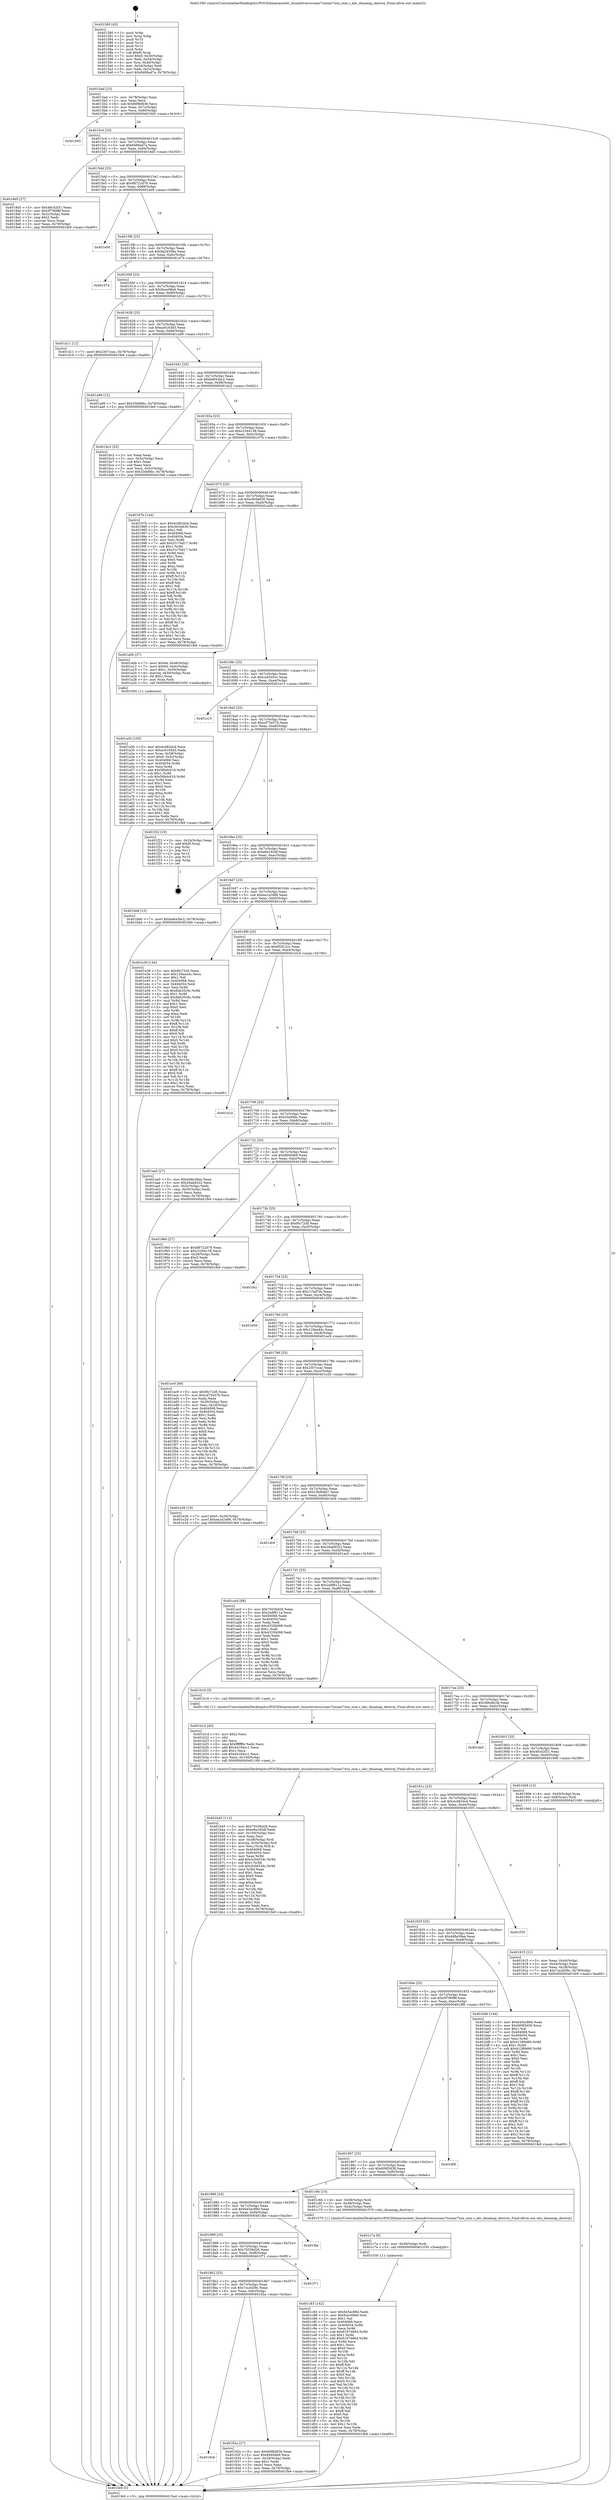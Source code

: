 digraph "0x401580" {
  label = "0x401580 (/mnt/c/Users/mathe/Desktop/tcc/POCII/binaries/extr_linuxdriversscsiaic7xxxaic7xxx_osm.c_ahc_dmamap_destroy_Final-ollvm.out::main(0))"
  labelloc = "t"
  node[shape=record]

  Entry [label="",width=0.3,height=0.3,shape=circle,fillcolor=black,style=filled]
  "0x4015ad" [label="{
     0x4015ad [23]\l
     | [instrs]\l
     &nbsp;&nbsp;0x4015ad \<+3\>: mov -0x78(%rbp),%eax\l
     &nbsp;&nbsp;0x4015b0 \<+2\>: mov %eax,%ecx\l
     &nbsp;&nbsp;0x4015b2 \<+6\>: sub $0x80f8d836,%ecx\l
     &nbsp;&nbsp;0x4015b8 \<+3\>: mov %eax,-0x7c(%rbp)\l
     &nbsp;&nbsp;0x4015bb \<+3\>: mov %ecx,-0x80(%rbp)\l
     &nbsp;&nbsp;0x4015be \<+6\>: je 0000000000401945 \<main+0x3c5\>\l
  }"]
  "0x401945" [label="{
     0x401945\l
  }", style=dashed]
  "0x4015c4" [label="{
     0x4015c4 [25]\l
     | [instrs]\l
     &nbsp;&nbsp;0x4015c4 \<+5\>: jmp 00000000004015c9 \<main+0x49\>\l
     &nbsp;&nbsp;0x4015c9 \<+3\>: mov -0x7c(%rbp),%eax\l
     &nbsp;&nbsp;0x4015cc \<+5\>: sub $0x8489ad7a,%eax\l
     &nbsp;&nbsp;0x4015d1 \<+6\>: mov %eax,-0x84(%rbp)\l
     &nbsp;&nbsp;0x4015d7 \<+6\>: je 00000000004018d5 \<main+0x355\>\l
  }"]
  Exit [label="",width=0.3,height=0.3,shape=circle,fillcolor=black,style=filled,peripheries=2]
  "0x4018d5" [label="{
     0x4018d5 [27]\l
     | [instrs]\l
     &nbsp;&nbsp;0x4018d5 \<+5\>: mov $0x48cd2f31,%eax\l
     &nbsp;&nbsp;0x4018da \<+5\>: mov $0x5f790f8f,%ecx\l
     &nbsp;&nbsp;0x4018df \<+3\>: mov -0x2c(%rbp),%edx\l
     &nbsp;&nbsp;0x4018e2 \<+3\>: cmp $0x2,%edx\l
     &nbsp;&nbsp;0x4018e5 \<+3\>: cmovne %ecx,%eax\l
     &nbsp;&nbsp;0x4018e8 \<+3\>: mov %eax,-0x78(%rbp)\l
     &nbsp;&nbsp;0x4018eb \<+5\>: jmp 0000000000401fe9 \<main+0xa69\>\l
  }"]
  "0x4015dd" [label="{
     0x4015dd [25]\l
     | [instrs]\l
     &nbsp;&nbsp;0x4015dd \<+5\>: jmp 00000000004015e2 \<main+0x62\>\l
     &nbsp;&nbsp;0x4015e2 \<+3\>: mov -0x7c(%rbp),%eax\l
     &nbsp;&nbsp;0x4015e5 \<+5\>: sub $0x88722d78,%eax\l
     &nbsp;&nbsp;0x4015ea \<+6\>: mov %eax,-0x88(%rbp)\l
     &nbsp;&nbsp;0x4015f0 \<+6\>: je 0000000000401e09 \<main+0x889\>\l
  }"]
  "0x401fe9" [label="{
     0x401fe9 [5]\l
     | [instrs]\l
     &nbsp;&nbsp;0x401fe9 \<+5\>: jmp 00000000004015ad \<main+0x2d\>\l
  }"]
  "0x401580" [label="{
     0x401580 [45]\l
     | [instrs]\l
     &nbsp;&nbsp;0x401580 \<+1\>: push %rbp\l
     &nbsp;&nbsp;0x401581 \<+3\>: mov %rsp,%rbp\l
     &nbsp;&nbsp;0x401584 \<+2\>: push %r15\l
     &nbsp;&nbsp;0x401586 \<+2\>: push %r14\l
     &nbsp;&nbsp;0x401588 \<+2\>: push %r12\l
     &nbsp;&nbsp;0x40158a \<+1\>: push %rbx\l
     &nbsp;&nbsp;0x40158b \<+7\>: sub $0xf0,%rsp\l
     &nbsp;&nbsp;0x401592 \<+7\>: movl $0x0,-0x30(%rbp)\l
     &nbsp;&nbsp;0x401599 \<+3\>: mov %edi,-0x34(%rbp)\l
     &nbsp;&nbsp;0x40159c \<+4\>: mov %rsi,-0x40(%rbp)\l
     &nbsp;&nbsp;0x4015a0 \<+3\>: mov -0x34(%rbp),%edi\l
     &nbsp;&nbsp;0x4015a3 \<+3\>: mov %edi,-0x2c(%rbp)\l
     &nbsp;&nbsp;0x4015a6 \<+7\>: movl $0x8489ad7a,-0x78(%rbp)\l
  }"]
  "0x401c83" [label="{
     0x401c83 [142]\l
     | [instrs]\l
     &nbsp;&nbsp;0x401c83 \<+5\>: mov $0x645ec88d,%edx\l
     &nbsp;&nbsp;0x401c88 \<+5\>: mov $0x9cec08a6,%esi\l
     &nbsp;&nbsp;0x401c8d \<+2\>: mov $0x1,%al\l
     &nbsp;&nbsp;0x401c8f \<+7\>: mov 0x404068,%ecx\l
     &nbsp;&nbsp;0x401c96 \<+8\>: mov 0x404054,%r8d\l
     &nbsp;&nbsp;0x401c9e \<+3\>: mov %ecx,%r9d\l
     &nbsp;&nbsp;0x401ca1 \<+7\>: sub $0x61974664,%r9d\l
     &nbsp;&nbsp;0x401ca8 \<+4\>: sub $0x1,%r9d\l
     &nbsp;&nbsp;0x401cac \<+7\>: add $0x61974664,%r9d\l
     &nbsp;&nbsp;0x401cb3 \<+4\>: imul %r9d,%ecx\l
     &nbsp;&nbsp;0x401cb7 \<+3\>: and $0x1,%ecx\l
     &nbsp;&nbsp;0x401cba \<+3\>: cmp $0x0,%ecx\l
     &nbsp;&nbsp;0x401cbd \<+4\>: sete %r10b\l
     &nbsp;&nbsp;0x401cc1 \<+4\>: cmp $0xa,%r8d\l
     &nbsp;&nbsp;0x401cc5 \<+4\>: setl %r11b\l
     &nbsp;&nbsp;0x401cc9 \<+3\>: mov %r10b,%bl\l
     &nbsp;&nbsp;0x401ccc \<+3\>: xor $0xff,%bl\l
     &nbsp;&nbsp;0x401ccf \<+3\>: mov %r11b,%r14b\l
     &nbsp;&nbsp;0x401cd2 \<+4\>: xor $0xff,%r14b\l
     &nbsp;&nbsp;0x401cd6 \<+2\>: xor $0x0,%al\l
     &nbsp;&nbsp;0x401cd8 \<+3\>: mov %bl,%r15b\l
     &nbsp;&nbsp;0x401cdb \<+4\>: and $0x0,%r15b\l
     &nbsp;&nbsp;0x401cdf \<+3\>: and %al,%r10b\l
     &nbsp;&nbsp;0x401ce2 \<+3\>: mov %r14b,%r12b\l
     &nbsp;&nbsp;0x401ce5 \<+4\>: and $0x0,%r12b\l
     &nbsp;&nbsp;0x401ce9 \<+3\>: and %al,%r11b\l
     &nbsp;&nbsp;0x401cec \<+3\>: or %r10b,%r15b\l
     &nbsp;&nbsp;0x401cef \<+3\>: or %r11b,%r12b\l
     &nbsp;&nbsp;0x401cf2 \<+3\>: xor %r12b,%r15b\l
     &nbsp;&nbsp;0x401cf5 \<+3\>: or %r14b,%bl\l
     &nbsp;&nbsp;0x401cf8 \<+3\>: xor $0xff,%bl\l
     &nbsp;&nbsp;0x401cfb \<+2\>: or $0x0,%al\l
     &nbsp;&nbsp;0x401cfd \<+2\>: and %al,%bl\l
     &nbsp;&nbsp;0x401cff \<+3\>: or %bl,%r15b\l
     &nbsp;&nbsp;0x401d02 \<+4\>: test $0x1,%r15b\l
     &nbsp;&nbsp;0x401d06 \<+3\>: cmovne %esi,%edx\l
     &nbsp;&nbsp;0x401d09 \<+3\>: mov %edx,-0x78(%rbp)\l
     &nbsp;&nbsp;0x401d0c \<+5\>: jmp 0000000000401fe9 \<main+0xa69\>\l
  }"]
  "0x401e09" [label="{
     0x401e09\l
  }", style=dashed]
  "0x4015f6" [label="{
     0x4015f6 [25]\l
     | [instrs]\l
     &nbsp;&nbsp;0x4015f6 \<+5\>: jmp 00000000004015fb \<main+0x7b\>\l
     &nbsp;&nbsp;0x4015fb \<+3\>: mov -0x7c(%rbp),%eax\l
     &nbsp;&nbsp;0x4015fe \<+5\>: sub $0x9a24308a,%eax\l
     &nbsp;&nbsp;0x401603 \<+6\>: mov %eax,-0x8c(%rbp)\l
     &nbsp;&nbsp;0x401609 \<+6\>: je 0000000000401d74 \<main+0x7f4\>\l
  }"]
  "0x401c7a" [label="{
     0x401c7a [9]\l
     | [instrs]\l
     &nbsp;&nbsp;0x401c7a \<+4\>: mov -0x58(%rbp),%rdi\l
     &nbsp;&nbsp;0x401c7e \<+5\>: call 0000000000401030 \<free@plt\>\l
     | [calls]\l
     &nbsp;&nbsp;0x401030 \{1\} (unknown)\l
  }"]
  "0x401d74" [label="{
     0x401d74\l
  }", style=dashed]
  "0x40160f" [label="{
     0x40160f [25]\l
     | [instrs]\l
     &nbsp;&nbsp;0x40160f \<+5\>: jmp 0000000000401614 \<main+0x94\>\l
     &nbsp;&nbsp;0x401614 \<+3\>: mov -0x7c(%rbp),%eax\l
     &nbsp;&nbsp;0x401617 \<+5\>: sub $0x9cec08a6,%eax\l
     &nbsp;&nbsp;0x40161c \<+6\>: mov %eax,-0x90(%rbp)\l
     &nbsp;&nbsp;0x401622 \<+6\>: je 0000000000401d11 \<main+0x791\>\l
  }"]
  "0x401b45" [label="{
     0x401b45 [113]\l
     | [instrs]\l
     &nbsp;&nbsp;0x401b45 \<+5\>: mov $0x79336d26,%ecx\l
     &nbsp;&nbsp;0x401b4a \<+5\>: mov $0xe9a193df,%edx\l
     &nbsp;&nbsp;0x401b4f \<+6\>: mov -0x100(%rbp),%esi\l
     &nbsp;&nbsp;0x401b55 \<+3\>: imul %eax,%esi\l
     &nbsp;&nbsp;0x401b58 \<+4\>: mov -0x58(%rbp),%rdi\l
     &nbsp;&nbsp;0x401b5c \<+4\>: movslq -0x5c(%rbp),%r8\l
     &nbsp;&nbsp;0x401b60 \<+4\>: mov %esi,(%rdi,%r8,4)\l
     &nbsp;&nbsp;0x401b64 \<+7\>: mov 0x404068,%eax\l
     &nbsp;&nbsp;0x401b6b \<+7\>: mov 0x404054,%esi\l
     &nbsp;&nbsp;0x401b72 \<+3\>: mov %eax,%r9d\l
     &nbsp;&nbsp;0x401b75 \<+7\>: add $0x3c0d334c,%r9d\l
     &nbsp;&nbsp;0x401b7c \<+4\>: sub $0x1,%r9d\l
     &nbsp;&nbsp;0x401b80 \<+7\>: sub $0x3c0d334c,%r9d\l
     &nbsp;&nbsp;0x401b87 \<+4\>: imul %r9d,%eax\l
     &nbsp;&nbsp;0x401b8b \<+3\>: and $0x1,%eax\l
     &nbsp;&nbsp;0x401b8e \<+3\>: cmp $0x0,%eax\l
     &nbsp;&nbsp;0x401b91 \<+4\>: sete %r10b\l
     &nbsp;&nbsp;0x401b95 \<+3\>: cmp $0xa,%esi\l
     &nbsp;&nbsp;0x401b98 \<+4\>: setl %r11b\l
     &nbsp;&nbsp;0x401b9c \<+3\>: mov %r10b,%bl\l
     &nbsp;&nbsp;0x401b9f \<+3\>: and %r11b,%bl\l
     &nbsp;&nbsp;0x401ba2 \<+3\>: xor %r11b,%r10b\l
     &nbsp;&nbsp;0x401ba5 \<+3\>: or %r10b,%bl\l
     &nbsp;&nbsp;0x401ba8 \<+3\>: test $0x1,%bl\l
     &nbsp;&nbsp;0x401bab \<+3\>: cmovne %edx,%ecx\l
     &nbsp;&nbsp;0x401bae \<+3\>: mov %ecx,-0x78(%rbp)\l
     &nbsp;&nbsp;0x401bb1 \<+5\>: jmp 0000000000401fe9 \<main+0xa69\>\l
  }"]
  "0x401d11" [label="{
     0x401d11 [12]\l
     | [instrs]\l
     &nbsp;&nbsp;0x401d11 \<+7\>: movl $0x2307ccac,-0x78(%rbp)\l
     &nbsp;&nbsp;0x401d18 \<+5\>: jmp 0000000000401fe9 \<main+0xa69\>\l
  }"]
  "0x401628" [label="{
     0x401628 [25]\l
     | [instrs]\l
     &nbsp;&nbsp;0x401628 \<+5\>: jmp 000000000040162d \<main+0xad\>\l
     &nbsp;&nbsp;0x40162d \<+3\>: mov -0x7c(%rbp),%eax\l
     &nbsp;&nbsp;0x401630 \<+5\>: sub $0xac6163d3,%eax\l
     &nbsp;&nbsp;0x401635 \<+6\>: mov %eax,-0x94(%rbp)\l
     &nbsp;&nbsp;0x40163b \<+6\>: je 0000000000401a99 \<main+0x519\>\l
  }"]
  "0x401b1d" [label="{
     0x401b1d [40]\l
     | [instrs]\l
     &nbsp;&nbsp;0x401b1d \<+5\>: mov $0x2,%ecx\l
     &nbsp;&nbsp;0x401b22 \<+1\>: cltd\l
     &nbsp;&nbsp;0x401b23 \<+2\>: idiv %ecx\l
     &nbsp;&nbsp;0x401b25 \<+6\>: imul $0xfffffffe,%edx,%ecx\l
     &nbsp;&nbsp;0x401b2b \<+6\>: add $0x44184cc1,%ecx\l
     &nbsp;&nbsp;0x401b31 \<+3\>: add $0x1,%ecx\l
     &nbsp;&nbsp;0x401b34 \<+6\>: sub $0x44184cc1,%ecx\l
     &nbsp;&nbsp;0x401b3a \<+6\>: mov %ecx,-0x100(%rbp)\l
     &nbsp;&nbsp;0x401b40 \<+5\>: call 0000000000401160 \<next_i\>\l
     | [calls]\l
     &nbsp;&nbsp;0x401160 \{1\} (/mnt/c/Users/mathe/Desktop/tcc/POCII/binaries/extr_linuxdriversscsiaic7xxxaic7xxx_osm.c_ahc_dmamap_destroy_Final-ollvm.out::next_i)\l
  }"]
  "0x401a99" [label="{
     0x401a99 [12]\l
     | [instrs]\l
     &nbsp;&nbsp;0x401a99 \<+7\>: movl $0x33dd9bc,-0x78(%rbp)\l
     &nbsp;&nbsp;0x401aa0 \<+5\>: jmp 0000000000401fe9 \<main+0xa69\>\l
  }"]
  "0x401641" [label="{
     0x401641 [25]\l
     | [instrs]\l
     &nbsp;&nbsp;0x401641 \<+5\>: jmp 0000000000401646 \<main+0xc6\>\l
     &nbsp;&nbsp;0x401646 \<+3\>: mov -0x7c(%rbp),%eax\l
     &nbsp;&nbsp;0x401649 \<+5\>: sub $0xbe843bc2,%eax\l
     &nbsp;&nbsp;0x40164e \<+6\>: mov %eax,-0x98(%rbp)\l
     &nbsp;&nbsp;0x401654 \<+6\>: je 0000000000401bc2 \<main+0x642\>\l
  }"]
  "0x401a30" [label="{
     0x401a30 [105]\l
     | [instrs]\l
     &nbsp;&nbsp;0x401a30 \<+5\>: mov $0x4cd82dcd,%ecx\l
     &nbsp;&nbsp;0x401a35 \<+5\>: mov $0xac6163d3,%edx\l
     &nbsp;&nbsp;0x401a3a \<+4\>: mov %rax,-0x58(%rbp)\l
     &nbsp;&nbsp;0x401a3e \<+7\>: movl $0x0,-0x5c(%rbp)\l
     &nbsp;&nbsp;0x401a45 \<+7\>: mov 0x404068,%esi\l
     &nbsp;&nbsp;0x401a4c \<+8\>: mov 0x404054,%r8d\l
     &nbsp;&nbsp;0x401a54 \<+3\>: mov %esi,%r9d\l
     &nbsp;&nbsp;0x401a57 \<+7\>: add $0x56bdc018,%r9d\l
     &nbsp;&nbsp;0x401a5e \<+4\>: sub $0x1,%r9d\l
     &nbsp;&nbsp;0x401a62 \<+7\>: sub $0x56bdc018,%r9d\l
     &nbsp;&nbsp;0x401a69 \<+4\>: imul %r9d,%esi\l
     &nbsp;&nbsp;0x401a6d \<+3\>: and $0x1,%esi\l
     &nbsp;&nbsp;0x401a70 \<+3\>: cmp $0x0,%esi\l
     &nbsp;&nbsp;0x401a73 \<+4\>: sete %r10b\l
     &nbsp;&nbsp;0x401a77 \<+4\>: cmp $0xa,%r8d\l
     &nbsp;&nbsp;0x401a7b \<+4\>: setl %r11b\l
     &nbsp;&nbsp;0x401a7f \<+3\>: mov %r10b,%bl\l
     &nbsp;&nbsp;0x401a82 \<+3\>: and %r11b,%bl\l
     &nbsp;&nbsp;0x401a85 \<+3\>: xor %r11b,%r10b\l
     &nbsp;&nbsp;0x401a88 \<+3\>: or %r10b,%bl\l
     &nbsp;&nbsp;0x401a8b \<+3\>: test $0x1,%bl\l
     &nbsp;&nbsp;0x401a8e \<+3\>: cmovne %edx,%ecx\l
     &nbsp;&nbsp;0x401a91 \<+3\>: mov %ecx,-0x78(%rbp)\l
     &nbsp;&nbsp;0x401a94 \<+5\>: jmp 0000000000401fe9 \<main+0xa69\>\l
  }"]
  "0x401bc2" [label="{
     0x401bc2 [25]\l
     | [instrs]\l
     &nbsp;&nbsp;0x401bc2 \<+2\>: xor %eax,%eax\l
     &nbsp;&nbsp;0x401bc4 \<+3\>: mov -0x5c(%rbp),%ecx\l
     &nbsp;&nbsp;0x401bc7 \<+3\>: sub $0x1,%eax\l
     &nbsp;&nbsp;0x401bca \<+2\>: sub %eax,%ecx\l
     &nbsp;&nbsp;0x401bcc \<+3\>: mov %ecx,-0x5c(%rbp)\l
     &nbsp;&nbsp;0x401bcf \<+7\>: movl $0x33dd9bc,-0x78(%rbp)\l
     &nbsp;&nbsp;0x401bd6 \<+5\>: jmp 0000000000401fe9 \<main+0xa69\>\l
  }"]
  "0x40165a" [label="{
     0x40165a [25]\l
     | [instrs]\l
     &nbsp;&nbsp;0x40165a \<+5\>: jmp 000000000040165f \<main+0xdf\>\l
     &nbsp;&nbsp;0x40165f \<+3\>: mov -0x7c(%rbp),%eax\l
     &nbsp;&nbsp;0x401662 \<+5\>: sub $0xc2264138,%eax\l
     &nbsp;&nbsp;0x401667 \<+6\>: mov %eax,-0x9c(%rbp)\l
     &nbsp;&nbsp;0x40166d \<+6\>: je 000000000040197b \<main+0x3fb\>\l
  }"]
  "0x4018cb" [label="{
     0x4018cb\l
  }", style=dashed]
  "0x40197b" [label="{
     0x40197b [144]\l
     | [instrs]\l
     &nbsp;&nbsp;0x40197b \<+5\>: mov $0x4cd82dcd,%eax\l
     &nbsp;&nbsp;0x401980 \<+5\>: mov $0xc9c0a630,%ecx\l
     &nbsp;&nbsp;0x401985 \<+2\>: mov $0x1,%dl\l
     &nbsp;&nbsp;0x401987 \<+7\>: mov 0x404068,%esi\l
     &nbsp;&nbsp;0x40198e \<+7\>: mov 0x404054,%edi\l
     &nbsp;&nbsp;0x401995 \<+3\>: mov %esi,%r8d\l
     &nbsp;&nbsp;0x401998 \<+7\>: add $0x31c76d17,%r8d\l
     &nbsp;&nbsp;0x40199f \<+4\>: sub $0x1,%r8d\l
     &nbsp;&nbsp;0x4019a3 \<+7\>: sub $0x31c76d17,%r8d\l
     &nbsp;&nbsp;0x4019aa \<+4\>: imul %r8d,%esi\l
     &nbsp;&nbsp;0x4019ae \<+3\>: and $0x1,%esi\l
     &nbsp;&nbsp;0x4019b1 \<+3\>: cmp $0x0,%esi\l
     &nbsp;&nbsp;0x4019b4 \<+4\>: sete %r9b\l
     &nbsp;&nbsp;0x4019b8 \<+3\>: cmp $0xa,%edi\l
     &nbsp;&nbsp;0x4019bb \<+4\>: setl %r10b\l
     &nbsp;&nbsp;0x4019bf \<+3\>: mov %r9b,%r11b\l
     &nbsp;&nbsp;0x4019c2 \<+4\>: xor $0xff,%r11b\l
     &nbsp;&nbsp;0x4019c6 \<+3\>: mov %r10b,%bl\l
     &nbsp;&nbsp;0x4019c9 \<+3\>: xor $0xff,%bl\l
     &nbsp;&nbsp;0x4019cc \<+3\>: xor $0x1,%dl\l
     &nbsp;&nbsp;0x4019cf \<+3\>: mov %r11b,%r14b\l
     &nbsp;&nbsp;0x4019d2 \<+4\>: and $0xff,%r14b\l
     &nbsp;&nbsp;0x4019d6 \<+3\>: and %dl,%r9b\l
     &nbsp;&nbsp;0x4019d9 \<+3\>: mov %bl,%r15b\l
     &nbsp;&nbsp;0x4019dc \<+4\>: and $0xff,%r15b\l
     &nbsp;&nbsp;0x4019e0 \<+3\>: and %dl,%r10b\l
     &nbsp;&nbsp;0x4019e3 \<+3\>: or %r9b,%r14b\l
     &nbsp;&nbsp;0x4019e6 \<+3\>: or %r10b,%r15b\l
     &nbsp;&nbsp;0x4019e9 \<+3\>: xor %r15b,%r14b\l
     &nbsp;&nbsp;0x4019ec \<+3\>: or %bl,%r11b\l
     &nbsp;&nbsp;0x4019ef \<+4\>: xor $0xff,%r11b\l
     &nbsp;&nbsp;0x4019f3 \<+3\>: or $0x1,%dl\l
     &nbsp;&nbsp;0x4019f6 \<+3\>: and %dl,%r11b\l
     &nbsp;&nbsp;0x4019f9 \<+3\>: or %r11b,%r14b\l
     &nbsp;&nbsp;0x4019fc \<+4\>: test $0x1,%r14b\l
     &nbsp;&nbsp;0x401a00 \<+3\>: cmovne %ecx,%eax\l
     &nbsp;&nbsp;0x401a03 \<+3\>: mov %eax,-0x78(%rbp)\l
     &nbsp;&nbsp;0x401a06 \<+5\>: jmp 0000000000401fe9 \<main+0xa69\>\l
  }"]
  "0x401673" [label="{
     0x401673 [25]\l
     | [instrs]\l
     &nbsp;&nbsp;0x401673 \<+5\>: jmp 0000000000401678 \<main+0xf8\>\l
     &nbsp;&nbsp;0x401678 \<+3\>: mov -0x7c(%rbp),%eax\l
     &nbsp;&nbsp;0x40167b \<+5\>: sub $0xc9c0a630,%eax\l
     &nbsp;&nbsp;0x401680 \<+6\>: mov %eax,-0xa0(%rbp)\l
     &nbsp;&nbsp;0x401686 \<+6\>: je 0000000000401a0b \<main+0x48b\>\l
  }"]
  "0x40192a" [label="{
     0x40192a [27]\l
     | [instrs]\l
     &nbsp;&nbsp;0x40192a \<+5\>: mov $0x80f8d836,%eax\l
     &nbsp;&nbsp;0x40192f \<+5\>: mov $0x8940db9,%ecx\l
     &nbsp;&nbsp;0x401934 \<+3\>: mov -0x28(%rbp),%edx\l
     &nbsp;&nbsp;0x401937 \<+3\>: cmp $0x1,%edx\l
     &nbsp;&nbsp;0x40193a \<+3\>: cmovl %ecx,%eax\l
     &nbsp;&nbsp;0x40193d \<+3\>: mov %eax,-0x78(%rbp)\l
     &nbsp;&nbsp;0x401940 \<+5\>: jmp 0000000000401fe9 \<main+0xa69\>\l
  }"]
  "0x401a0b" [label="{
     0x401a0b [37]\l
     | [instrs]\l
     &nbsp;&nbsp;0x401a0b \<+7\>: movl $0x64,-0x48(%rbp)\l
     &nbsp;&nbsp;0x401a12 \<+7\>: movl $0x64,-0x4c(%rbp)\l
     &nbsp;&nbsp;0x401a19 \<+7\>: movl $0x1,-0x50(%rbp)\l
     &nbsp;&nbsp;0x401a20 \<+4\>: movslq -0x50(%rbp),%rax\l
     &nbsp;&nbsp;0x401a24 \<+4\>: shl $0x2,%rax\l
     &nbsp;&nbsp;0x401a28 \<+3\>: mov %rax,%rdi\l
     &nbsp;&nbsp;0x401a2b \<+5\>: call 0000000000401050 \<malloc@plt\>\l
     | [calls]\l
     &nbsp;&nbsp;0x401050 \{1\} (unknown)\l
  }"]
  "0x40168c" [label="{
     0x40168c [25]\l
     | [instrs]\l
     &nbsp;&nbsp;0x40168c \<+5\>: jmp 0000000000401691 \<main+0x111\>\l
     &nbsp;&nbsp;0x401691 \<+3\>: mov -0x7c(%rbp),%eax\l
     &nbsp;&nbsp;0x401694 \<+5\>: sub $0xca4545cc,%eax\l
     &nbsp;&nbsp;0x401699 \<+6\>: mov %eax,-0xa4(%rbp)\l
     &nbsp;&nbsp;0x40169f \<+6\>: je 0000000000401e15 \<main+0x895\>\l
  }"]
  "0x4018b2" [label="{
     0x4018b2 [25]\l
     | [instrs]\l
     &nbsp;&nbsp;0x4018b2 \<+5\>: jmp 00000000004018b7 \<main+0x337\>\l
     &nbsp;&nbsp;0x4018b7 \<+3\>: mov -0x7c(%rbp),%eax\l
     &nbsp;&nbsp;0x4018ba \<+5\>: sub $0x7ca3d39c,%eax\l
     &nbsp;&nbsp;0x4018bf \<+6\>: mov %eax,-0xfc(%rbp)\l
     &nbsp;&nbsp;0x4018c5 \<+6\>: je 000000000040192a \<main+0x3aa\>\l
  }"]
  "0x401e15" [label="{
     0x401e15\l
  }", style=dashed]
  "0x4016a5" [label="{
     0x4016a5 [25]\l
     | [instrs]\l
     &nbsp;&nbsp;0x4016a5 \<+5\>: jmp 00000000004016aa \<main+0x12a\>\l
     &nbsp;&nbsp;0x4016aa \<+3\>: mov -0x7c(%rbp),%eax\l
     &nbsp;&nbsp;0x4016ad \<+5\>: sub $0xcd75e57b,%eax\l
     &nbsp;&nbsp;0x4016b2 \<+6\>: mov %eax,-0xa8(%rbp)\l
     &nbsp;&nbsp;0x4016b8 \<+6\>: je 0000000000401f22 \<main+0x9a2\>\l
  }"]
  "0x401f71" [label="{
     0x401f71\l
  }", style=dashed]
  "0x401f22" [label="{
     0x401f22 [19]\l
     | [instrs]\l
     &nbsp;&nbsp;0x401f22 \<+3\>: mov -0x24(%rbp),%eax\l
     &nbsp;&nbsp;0x401f25 \<+7\>: add $0xf0,%rsp\l
     &nbsp;&nbsp;0x401f2c \<+1\>: pop %rbx\l
     &nbsp;&nbsp;0x401f2d \<+2\>: pop %r12\l
     &nbsp;&nbsp;0x401f2f \<+2\>: pop %r14\l
     &nbsp;&nbsp;0x401f31 \<+2\>: pop %r15\l
     &nbsp;&nbsp;0x401f33 \<+1\>: pop %rbp\l
     &nbsp;&nbsp;0x401f34 \<+1\>: ret\l
  }"]
  "0x4016be" [label="{
     0x4016be [25]\l
     | [instrs]\l
     &nbsp;&nbsp;0x4016be \<+5\>: jmp 00000000004016c3 \<main+0x143\>\l
     &nbsp;&nbsp;0x4016c3 \<+3\>: mov -0x7c(%rbp),%eax\l
     &nbsp;&nbsp;0x4016c6 \<+5\>: sub $0xe9a193df,%eax\l
     &nbsp;&nbsp;0x4016cb \<+6\>: mov %eax,-0xac(%rbp)\l
     &nbsp;&nbsp;0x4016d1 \<+6\>: je 0000000000401bb6 \<main+0x636\>\l
  }"]
  "0x401899" [label="{
     0x401899 [25]\l
     | [instrs]\l
     &nbsp;&nbsp;0x401899 \<+5\>: jmp 000000000040189e \<main+0x31e\>\l
     &nbsp;&nbsp;0x40189e \<+3\>: mov -0x7c(%rbp),%eax\l
     &nbsp;&nbsp;0x4018a1 \<+5\>: sub $0x79336d26,%eax\l
     &nbsp;&nbsp;0x4018a6 \<+6\>: mov %eax,-0xf8(%rbp)\l
     &nbsp;&nbsp;0x4018ac \<+6\>: je 0000000000401f71 \<main+0x9f1\>\l
  }"]
  "0x401bb6" [label="{
     0x401bb6 [12]\l
     | [instrs]\l
     &nbsp;&nbsp;0x401bb6 \<+7\>: movl $0xbe843bc2,-0x78(%rbp)\l
     &nbsp;&nbsp;0x401bbd \<+5\>: jmp 0000000000401fe9 \<main+0xa69\>\l
  }"]
  "0x4016d7" [label="{
     0x4016d7 [25]\l
     | [instrs]\l
     &nbsp;&nbsp;0x4016d7 \<+5\>: jmp 00000000004016dc \<main+0x15c\>\l
     &nbsp;&nbsp;0x4016dc \<+3\>: mov -0x7c(%rbp),%eax\l
     &nbsp;&nbsp;0x4016df \<+5\>: sub $0xea1e2486,%eax\l
     &nbsp;&nbsp;0x4016e4 \<+6\>: mov %eax,-0xb0(%rbp)\l
     &nbsp;&nbsp;0x4016ea \<+6\>: je 0000000000401e39 \<main+0x8b9\>\l
  }"]
  "0x401fbe" [label="{
     0x401fbe\l
  }", style=dashed]
  "0x401e39" [label="{
     0x401e39 [144]\l
     | [instrs]\l
     &nbsp;&nbsp;0x401e39 \<+5\>: mov $0xf0c72d5,%eax\l
     &nbsp;&nbsp;0x401e3e \<+5\>: mov $0x120ea44c,%ecx\l
     &nbsp;&nbsp;0x401e43 \<+2\>: mov $0x1,%dl\l
     &nbsp;&nbsp;0x401e45 \<+7\>: mov 0x404068,%esi\l
     &nbsp;&nbsp;0x401e4c \<+7\>: mov 0x404054,%edi\l
     &nbsp;&nbsp;0x401e53 \<+3\>: mov %esi,%r8d\l
     &nbsp;&nbsp;0x401e56 \<+7\>: sub $0x8ab35c9c,%r8d\l
     &nbsp;&nbsp;0x401e5d \<+4\>: sub $0x1,%r8d\l
     &nbsp;&nbsp;0x401e61 \<+7\>: add $0x8ab35c9c,%r8d\l
     &nbsp;&nbsp;0x401e68 \<+4\>: imul %r8d,%esi\l
     &nbsp;&nbsp;0x401e6c \<+3\>: and $0x1,%esi\l
     &nbsp;&nbsp;0x401e6f \<+3\>: cmp $0x0,%esi\l
     &nbsp;&nbsp;0x401e72 \<+4\>: sete %r9b\l
     &nbsp;&nbsp;0x401e76 \<+3\>: cmp $0xa,%edi\l
     &nbsp;&nbsp;0x401e79 \<+4\>: setl %r10b\l
     &nbsp;&nbsp;0x401e7d \<+3\>: mov %r9b,%r11b\l
     &nbsp;&nbsp;0x401e80 \<+4\>: xor $0xff,%r11b\l
     &nbsp;&nbsp;0x401e84 \<+3\>: mov %r10b,%bl\l
     &nbsp;&nbsp;0x401e87 \<+3\>: xor $0xff,%bl\l
     &nbsp;&nbsp;0x401e8a \<+3\>: xor $0x0,%dl\l
     &nbsp;&nbsp;0x401e8d \<+3\>: mov %r11b,%r14b\l
     &nbsp;&nbsp;0x401e90 \<+4\>: and $0x0,%r14b\l
     &nbsp;&nbsp;0x401e94 \<+3\>: and %dl,%r9b\l
     &nbsp;&nbsp;0x401e97 \<+3\>: mov %bl,%r15b\l
     &nbsp;&nbsp;0x401e9a \<+4\>: and $0x0,%r15b\l
     &nbsp;&nbsp;0x401e9e \<+3\>: and %dl,%r10b\l
     &nbsp;&nbsp;0x401ea1 \<+3\>: or %r9b,%r14b\l
     &nbsp;&nbsp;0x401ea4 \<+3\>: or %r10b,%r15b\l
     &nbsp;&nbsp;0x401ea7 \<+3\>: xor %r15b,%r14b\l
     &nbsp;&nbsp;0x401eaa \<+3\>: or %bl,%r11b\l
     &nbsp;&nbsp;0x401ead \<+4\>: xor $0xff,%r11b\l
     &nbsp;&nbsp;0x401eb1 \<+3\>: or $0x0,%dl\l
     &nbsp;&nbsp;0x401eb4 \<+3\>: and %dl,%r11b\l
     &nbsp;&nbsp;0x401eb7 \<+3\>: or %r11b,%r14b\l
     &nbsp;&nbsp;0x401eba \<+4\>: test $0x1,%r14b\l
     &nbsp;&nbsp;0x401ebe \<+3\>: cmovne %ecx,%eax\l
     &nbsp;&nbsp;0x401ec1 \<+3\>: mov %eax,-0x78(%rbp)\l
     &nbsp;&nbsp;0x401ec4 \<+5\>: jmp 0000000000401fe9 \<main+0xa69\>\l
  }"]
  "0x4016f0" [label="{
     0x4016f0 [25]\l
     | [instrs]\l
     &nbsp;&nbsp;0x4016f0 \<+5\>: jmp 00000000004016f5 \<main+0x175\>\l
     &nbsp;&nbsp;0x4016f5 \<+3\>: mov -0x7c(%rbp),%eax\l
     &nbsp;&nbsp;0x4016f8 \<+5\>: sub $0xf02f12cc,%eax\l
     &nbsp;&nbsp;0x4016fd \<+6\>: mov %eax,-0xb4(%rbp)\l
     &nbsp;&nbsp;0x401703 \<+6\>: je 0000000000401d1d \<main+0x79d\>\l
  }"]
  "0x401880" [label="{
     0x401880 [25]\l
     | [instrs]\l
     &nbsp;&nbsp;0x401880 \<+5\>: jmp 0000000000401885 \<main+0x305\>\l
     &nbsp;&nbsp;0x401885 \<+3\>: mov -0x7c(%rbp),%eax\l
     &nbsp;&nbsp;0x401888 \<+5\>: sub $0x645ec88d,%eax\l
     &nbsp;&nbsp;0x40188d \<+6\>: mov %eax,-0xf4(%rbp)\l
     &nbsp;&nbsp;0x401893 \<+6\>: je 0000000000401fbe \<main+0xa3e\>\l
  }"]
  "0x401d1d" [label="{
     0x401d1d\l
  }", style=dashed]
  "0x401709" [label="{
     0x401709 [25]\l
     | [instrs]\l
     &nbsp;&nbsp;0x401709 \<+5\>: jmp 000000000040170e \<main+0x18e\>\l
     &nbsp;&nbsp;0x40170e \<+3\>: mov -0x7c(%rbp),%eax\l
     &nbsp;&nbsp;0x401711 \<+5\>: sub $0x33dd9bc,%eax\l
     &nbsp;&nbsp;0x401716 \<+6\>: mov %eax,-0xb8(%rbp)\l
     &nbsp;&nbsp;0x40171c \<+6\>: je 0000000000401aa5 \<main+0x525\>\l
  }"]
  "0x401c6b" [label="{
     0x401c6b [15]\l
     | [instrs]\l
     &nbsp;&nbsp;0x401c6b \<+4\>: mov -0x58(%rbp),%rdi\l
     &nbsp;&nbsp;0x401c6f \<+3\>: mov -0x48(%rbp),%esi\l
     &nbsp;&nbsp;0x401c72 \<+3\>: mov -0x4c(%rbp),%edx\l
     &nbsp;&nbsp;0x401c75 \<+5\>: call 0000000000401570 \<ahc_dmamap_destroy\>\l
     | [calls]\l
     &nbsp;&nbsp;0x401570 \{1\} (/mnt/c/Users/mathe/Desktop/tcc/POCII/binaries/extr_linuxdriversscsiaic7xxxaic7xxx_osm.c_ahc_dmamap_destroy_Final-ollvm.out::ahc_dmamap_destroy)\l
  }"]
  "0x401aa5" [label="{
     0x401aa5 [27]\l
     | [instrs]\l
     &nbsp;&nbsp;0x401aa5 \<+5\>: mov $0x4d8e38ae,%eax\l
     &nbsp;&nbsp;0x401aaa \<+5\>: mov $0x26ab8322,%ecx\l
     &nbsp;&nbsp;0x401aaf \<+3\>: mov -0x5c(%rbp),%edx\l
     &nbsp;&nbsp;0x401ab2 \<+3\>: cmp -0x50(%rbp),%edx\l
     &nbsp;&nbsp;0x401ab5 \<+3\>: cmovl %ecx,%eax\l
     &nbsp;&nbsp;0x401ab8 \<+3\>: mov %eax,-0x78(%rbp)\l
     &nbsp;&nbsp;0x401abb \<+5\>: jmp 0000000000401fe9 \<main+0xa69\>\l
  }"]
  "0x401722" [label="{
     0x401722 [25]\l
     | [instrs]\l
     &nbsp;&nbsp;0x401722 \<+5\>: jmp 0000000000401727 \<main+0x1a7\>\l
     &nbsp;&nbsp;0x401727 \<+3\>: mov -0x7c(%rbp),%eax\l
     &nbsp;&nbsp;0x40172a \<+5\>: sub $0x8940db9,%eax\l
     &nbsp;&nbsp;0x40172f \<+6\>: mov %eax,-0xbc(%rbp)\l
     &nbsp;&nbsp;0x401735 \<+6\>: je 0000000000401960 \<main+0x3e0\>\l
  }"]
  "0x401867" [label="{
     0x401867 [25]\l
     | [instrs]\l
     &nbsp;&nbsp;0x401867 \<+5\>: jmp 000000000040186c \<main+0x2ec\>\l
     &nbsp;&nbsp;0x40186c \<+3\>: mov -0x7c(%rbp),%eax\l
     &nbsp;&nbsp;0x40186f \<+5\>: sub $0x609f3d39,%eax\l
     &nbsp;&nbsp;0x401874 \<+6\>: mov %eax,-0xf0(%rbp)\l
     &nbsp;&nbsp;0x40187a \<+6\>: je 0000000000401c6b \<main+0x6eb\>\l
  }"]
  "0x401960" [label="{
     0x401960 [27]\l
     | [instrs]\l
     &nbsp;&nbsp;0x401960 \<+5\>: mov $0x88722d78,%eax\l
     &nbsp;&nbsp;0x401965 \<+5\>: mov $0xc2264138,%ecx\l
     &nbsp;&nbsp;0x40196a \<+3\>: mov -0x28(%rbp),%edx\l
     &nbsp;&nbsp;0x40196d \<+3\>: cmp $0x0,%edx\l
     &nbsp;&nbsp;0x401970 \<+3\>: cmove %ecx,%eax\l
     &nbsp;&nbsp;0x401973 \<+3\>: mov %eax,-0x78(%rbp)\l
     &nbsp;&nbsp;0x401976 \<+5\>: jmp 0000000000401fe9 \<main+0xa69\>\l
  }"]
  "0x40173b" [label="{
     0x40173b [25]\l
     | [instrs]\l
     &nbsp;&nbsp;0x40173b \<+5\>: jmp 0000000000401740 \<main+0x1c0\>\l
     &nbsp;&nbsp;0x401740 \<+3\>: mov -0x7c(%rbp),%eax\l
     &nbsp;&nbsp;0x401743 \<+5\>: sub $0xf0c72d5,%eax\l
     &nbsp;&nbsp;0x401748 \<+6\>: mov %eax,-0xc0(%rbp)\l
     &nbsp;&nbsp;0x40174e \<+6\>: je 0000000000401fe2 \<main+0xa62\>\l
  }"]
  "0x4018f0" [label="{
     0x4018f0\l
  }", style=dashed]
  "0x401fe2" [label="{
     0x401fe2\l
  }", style=dashed]
  "0x401754" [label="{
     0x401754 [25]\l
     | [instrs]\l
     &nbsp;&nbsp;0x401754 \<+5\>: jmp 0000000000401759 \<main+0x1d9\>\l
     &nbsp;&nbsp;0x401759 \<+3\>: mov -0x7c(%rbp),%eax\l
     &nbsp;&nbsp;0x40175c \<+5\>: sub $0x115af7ec,%eax\l
     &nbsp;&nbsp;0x401761 \<+6\>: mov %eax,-0xc4(%rbp)\l
     &nbsp;&nbsp;0x401767 \<+6\>: je 0000000000401d59 \<main+0x7d9\>\l
  }"]
  "0x40184e" [label="{
     0x40184e [25]\l
     | [instrs]\l
     &nbsp;&nbsp;0x40184e \<+5\>: jmp 0000000000401853 \<main+0x2d3\>\l
     &nbsp;&nbsp;0x401853 \<+3\>: mov -0x7c(%rbp),%eax\l
     &nbsp;&nbsp;0x401856 \<+5\>: sub $0x5f790f8f,%eax\l
     &nbsp;&nbsp;0x40185b \<+6\>: mov %eax,-0xec(%rbp)\l
     &nbsp;&nbsp;0x401861 \<+6\>: je 00000000004018f0 \<main+0x370\>\l
  }"]
  "0x401d59" [label="{
     0x401d59\l
  }", style=dashed]
  "0x40176d" [label="{
     0x40176d [25]\l
     | [instrs]\l
     &nbsp;&nbsp;0x40176d \<+5\>: jmp 0000000000401772 \<main+0x1f2\>\l
     &nbsp;&nbsp;0x401772 \<+3\>: mov -0x7c(%rbp),%eax\l
     &nbsp;&nbsp;0x401775 \<+5\>: sub $0x120ea44c,%eax\l
     &nbsp;&nbsp;0x40177a \<+6\>: mov %eax,-0xc8(%rbp)\l
     &nbsp;&nbsp;0x401780 \<+6\>: je 0000000000401ec9 \<main+0x949\>\l
  }"]
  "0x401bdb" [label="{
     0x401bdb [144]\l
     | [instrs]\l
     &nbsp;&nbsp;0x401bdb \<+5\>: mov $0x645ec88d,%eax\l
     &nbsp;&nbsp;0x401be0 \<+5\>: mov $0x609f3d39,%ecx\l
     &nbsp;&nbsp;0x401be5 \<+2\>: mov $0x1,%dl\l
     &nbsp;&nbsp;0x401be7 \<+7\>: mov 0x404068,%esi\l
     &nbsp;&nbsp;0x401bee \<+7\>: mov 0x404054,%edi\l
     &nbsp;&nbsp;0x401bf5 \<+3\>: mov %esi,%r8d\l
     &nbsp;&nbsp;0x401bf8 \<+7\>: add $0x41289d60,%r8d\l
     &nbsp;&nbsp;0x401bff \<+4\>: sub $0x1,%r8d\l
     &nbsp;&nbsp;0x401c03 \<+7\>: sub $0x41289d60,%r8d\l
     &nbsp;&nbsp;0x401c0a \<+4\>: imul %r8d,%esi\l
     &nbsp;&nbsp;0x401c0e \<+3\>: and $0x1,%esi\l
     &nbsp;&nbsp;0x401c11 \<+3\>: cmp $0x0,%esi\l
     &nbsp;&nbsp;0x401c14 \<+4\>: sete %r9b\l
     &nbsp;&nbsp;0x401c18 \<+3\>: cmp $0xa,%edi\l
     &nbsp;&nbsp;0x401c1b \<+4\>: setl %r10b\l
     &nbsp;&nbsp;0x401c1f \<+3\>: mov %r9b,%r11b\l
     &nbsp;&nbsp;0x401c22 \<+4\>: xor $0xff,%r11b\l
     &nbsp;&nbsp;0x401c26 \<+3\>: mov %r10b,%bl\l
     &nbsp;&nbsp;0x401c29 \<+3\>: xor $0xff,%bl\l
     &nbsp;&nbsp;0x401c2c \<+3\>: xor $0x1,%dl\l
     &nbsp;&nbsp;0x401c2f \<+3\>: mov %r11b,%r14b\l
     &nbsp;&nbsp;0x401c32 \<+4\>: and $0xff,%r14b\l
     &nbsp;&nbsp;0x401c36 \<+3\>: and %dl,%r9b\l
     &nbsp;&nbsp;0x401c39 \<+3\>: mov %bl,%r15b\l
     &nbsp;&nbsp;0x401c3c \<+4\>: and $0xff,%r15b\l
     &nbsp;&nbsp;0x401c40 \<+3\>: and %dl,%r10b\l
     &nbsp;&nbsp;0x401c43 \<+3\>: or %r9b,%r14b\l
     &nbsp;&nbsp;0x401c46 \<+3\>: or %r10b,%r15b\l
     &nbsp;&nbsp;0x401c49 \<+3\>: xor %r15b,%r14b\l
     &nbsp;&nbsp;0x401c4c \<+3\>: or %bl,%r11b\l
     &nbsp;&nbsp;0x401c4f \<+4\>: xor $0xff,%r11b\l
     &nbsp;&nbsp;0x401c53 \<+3\>: or $0x1,%dl\l
     &nbsp;&nbsp;0x401c56 \<+3\>: and %dl,%r11b\l
     &nbsp;&nbsp;0x401c59 \<+3\>: or %r11b,%r14b\l
     &nbsp;&nbsp;0x401c5c \<+4\>: test $0x1,%r14b\l
     &nbsp;&nbsp;0x401c60 \<+3\>: cmovne %ecx,%eax\l
     &nbsp;&nbsp;0x401c63 \<+3\>: mov %eax,-0x78(%rbp)\l
     &nbsp;&nbsp;0x401c66 \<+5\>: jmp 0000000000401fe9 \<main+0xa69\>\l
  }"]
  "0x401ec9" [label="{
     0x401ec9 [89]\l
     | [instrs]\l
     &nbsp;&nbsp;0x401ec9 \<+5\>: mov $0xf0c72d5,%eax\l
     &nbsp;&nbsp;0x401ece \<+5\>: mov $0xcd75e57b,%ecx\l
     &nbsp;&nbsp;0x401ed3 \<+2\>: xor %edx,%edx\l
     &nbsp;&nbsp;0x401ed5 \<+3\>: mov -0x30(%rbp),%esi\l
     &nbsp;&nbsp;0x401ed8 \<+3\>: mov %esi,-0x24(%rbp)\l
     &nbsp;&nbsp;0x401edb \<+7\>: mov 0x404068,%esi\l
     &nbsp;&nbsp;0x401ee2 \<+7\>: mov 0x404054,%edi\l
     &nbsp;&nbsp;0x401ee9 \<+3\>: sub $0x1,%edx\l
     &nbsp;&nbsp;0x401eec \<+3\>: mov %esi,%r8d\l
     &nbsp;&nbsp;0x401eef \<+3\>: add %edx,%r8d\l
     &nbsp;&nbsp;0x401ef2 \<+4\>: imul %r8d,%esi\l
     &nbsp;&nbsp;0x401ef6 \<+3\>: and $0x1,%esi\l
     &nbsp;&nbsp;0x401ef9 \<+3\>: cmp $0x0,%esi\l
     &nbsp;&nbsp;0x401efc \<+4\>: sete %r9b\l
     &nbsp;&nbsp;0x401f00 \<+3\>: cmp $0xa,%edi\l
     &nbsp;&nbsp;0x401f03 \<+4\>: setl %r10b\l
     &nbsp;&nbsp;0x401f07 \<+3\>: mov %r9b,%r11b\l
     &nbsp;&nbsp;0x401f0a \<+3\>: and %r10b,%r11b\l
     &nbsp;&nbsp;0x401f0d \<+3\>: xor %r10b,%r9b\l
     &nbsp;&nbsp;0x401f10 \<+3\>: or %r9b,%r11b\l
     &nbsp;&nbsp;0x401f13 \<+4\>: test $0x1,%r11b\l
     &nbsp;&nbsp;0x401f17 \<+3\>: cmovne %ecx,%eax\l
     &nbsp;&nbsp;0x401f1a \<+3\>: mov %eax,-0x78(%rbp)\l
     &nbsp;&nbsp;0x401f1d \<+5\>: jmp 0000000000401fe9 \<main+0xa69\>\l
  }"]
  "0x401786" [label="{
     0x401786 [25]\l
     | [instrs]\l
     &nbsp;&nbsp;0x401786 \<+5\>: jmp 000000000040178b \<main+0x20b\>\l
     &nbsp;&nbsp;0x40178b \<+3\>: mov -0x7c(%rbp),%eax\l
     &nbsp;&nbsp;0x40178e \<+5\>: sub $0x2307ccac,%eax\l
     &nbsp;&nbsp;0x401793 \<+6\>: mov %eax,-0xcc(%rbp)\l
     &nbsp;&nbsp;0x401799 \<+6\>: je 0000000000401e26 \<main+0x8a6\>\l
  }"]
  "0x401835" [label="{
     0x401835 [25]\l
     | [instrs]\l
     &nbsp;&nbsp;0x401835 \<+5\>: jmp 000000000040183a \<main+0x2ba\>\l
     &nbsp;&nbsp;0x40183a \<+3\>: mov -0x7c(%rbp),%eax\l
     &nbsp;&nbsp;0x40183d \<+5\>: sub $0x4d8e38ae,%eax\l
     &nbsp;&nbsp;0x401842 \<+6\>: mov %eax,-0xe8(%rbp)\l
     &nbsp;&nbsp;0x401848 \<+6\>: je 0000000000401bdb \<main+0x65b\>\l
  }"]
  "0x401e26" [label="{
     0x401e26 [19]\l
     | [instrs]\l
     &nbsp;&nbsp;0x401e26 \<+7\>: movl $0x0,-0x30(%rbp)\l
     &nbsp;&nbsp;0x401e2d \<+7\>: movl $0xea1e2486,-0x78(%rbp)\l
     &nbsp;&nbsp;0x401e34 \<+5\>: jmp 0000000000401fe9 \<main+0xa69\>\l
  }"]
  "0x40179f" [label="{
     0x40179f [25]\l
     | [instrs]\l
     &nbsp;&nbsp;0x40179f \<+5\>: jmp 00000000004017a4 \<main+0x224\>\l
     &nbsp;&nbsp;0x4017a4 \<+3\>: mov -0x7c(%rbp),%eax\l
     &nbsp;&nbsp;0x4017a7 \<+5\>: sub $0x23b9bbd7,%eax\l
     &nbsp;&nbsp;0x4017ac \<+6\>: mov %eax,-0xd0(%rbp)\l
     &nbsp;&nbsp;0x4017b2 \<+6\>: je 0000000000401dc6 \<main+0x846\>\l
  }"]
  "0x401f35" [label="{
     0x401f35\l
  }", style=dashed]
  "0x401dc6" [label="{
     0x401dc6\l
  }", style=dashed]
  "0x4017b8" [label="{
     0x4017b8 [25]\l
     | [instrs]\l
     &nbsp;&nbsp;0x4017b8 \<+5\>: jmp 00000000004017bd \<main+0x23d\>\l
     &nbsp;&nbsp;0x4017bd \<+3\>: mov -0x7c(%rbp),%eax\l
     &nbsp;&nbsp;0x4017c0 \<+5\>: sub $0x26ab8322,%eax\l
     &nbsp;&nbsp;0x4017c5 \<+6\>: mov %eax,-0xd4(%rbp)\l
     &nbsp;&nbsp;0x4017cb \<+6\>: je 0000000000401ac0 \<main+0x540\>\l
  }"]
  "0x401915" [label="{
     0x401915 [21]\l
     | [instrs]\l
     &nbsp;&nbsp;0x401915 \<+3\>: mov %eax,-0x44(%rbp)\l
     &nbsp;&nbsp;0x401918 \<+3\>: mov -0x44(%rbp),%eax\l
     &nbsp;&nbsp;0x40191b \<+3\>: mov %eax,-0x28(%rbp)\l
     &nbsp;&nbsp;0x40191e \<+7\>: movl $0x7ca3d39c,-0x78(%rbp)\l
     &nbsp;&nbsp;0x401925 \<+5\>: jmp 0000000000401fe9 \<main+0xa69\>\l
  }"]
  "0x401ac0" [label="{
     0x401ac0 [88]\l
     | [instrs]\l
     &nbsp;&nbsp;0x401ac0 \<+5\>: mov $0x79336d26,%eax\l
     &nbsp;&nbsp;0x401ac5 \<+5\>: mov $0x2a8f811a,%ecx\l
     &nbsp;&nbsp;0x401aca \<+7\>: mov 0x404068,%edx\l
     &nbsp;&nbsp;0x401ad1 \<+7\>: mov 0x404054,%esi\l
     &nbsp;&nbsp;0x401ad8 \<+2\>: mov %edx,%edi\l
     &nbsp;&nbsp;0x401ada \<+6\>: add $0x4333b098,%edi\l
     &nbsp;&nbsp;0x401ae0 \<+3\>: sub $0x1,%edi\l
     &nbsp;&nbsp;0x401ae3 \<+6\>: sub $0x4333b098,%edi\l
     &nbsp;&nbsp;0x401ae9 \<+3\>: imul %edi,%edx\l
     &nbsp;&nbsp;0x401aec \<+3\>: and $0x1,%edx\l
     &nbsp;&nbsp;0x401aef \<+3\>: cmp $0x0,%edx\l
     &nbsp;&nbsp;0x401af2 \<+4\>: sete %r8b\l
     &nbsp;&nbsp;0x401af6 \<+3\>: cmp $0xa,%esi\l
     &nbsp;&nbsp;0x401af9 \<+4\>: setl %r9b\l
     &nbsp;&nbsp;0x401afd \<+3\>: mov %r8b,%r10b\l
     &nbsp;&nbsp;0x401b00 \<+3\>: and %r9b,%r10b\l
     &nbsp;&nbsp;0x401b03 \<+3\>: xor %r9b,%r8b\l
     &nbsp;&nbsp;0x401b06 \<+3\>: or %r8b,%r10b\l
     &nbsp;&nbsp;0x401b09 \<+4\>: test $0x1,%r10b\l
     &nbsp;&nbsp;0x401b0d \<+3\>: cmovne %ecx,%eax\l
     &nbsp;&nbsp;0x401b10 \<+3\>: mov %eax,-0x78(%rbp)\l
     &nbsp;&nbsp;0x401b13 \<+5\>: jmp 0000000000401fe9 \<main+0xa69\>\l
  }"]
  "0x4017d1" [label="{
     0x4017d1 [25]\l
     | [instrs]\l
     &nbsp;&nbsp;0x4017d1 \<+5\>: jmp 00000000004017d6 \<main+0x256\>\l
     &nbsp;&nbsp;0x4017d6 \<+3\>: mov -0x7c(%rbp),%eax\l
     &nbsp;&nbsp;0x4017d9 \<+5\>: sub $0x2a8f811a,%eax\l
     &nbsp;&nbsp;0x4017de \<+6\>: mov %eax,-0xd8(%rbp)\l
     &nbsp;&nbsp;0x4017e4 \<+6\>: je 0000000000401b18 \<main+0x598\>\l
  }"]
  "0x40181c" [label="{
     0x40181c [25]\l
     | [instrs]\l
     &nbsp;&nbsp;0x40181c \<+5\>: jmp 0000000000401821 \<main+0x2a1\>\l
     &nbsp;&nbsp;0x401821 \<+3\>: mov -0x7c(%rbp),%eax\l
     &nbsp;&nbsp;0x401824 \<+5\>: sub $0x4cd82dcd,%eax\l
     &nbsp;&nbsp;0x401829 \<+6\>: mov %eax,-0xe4(%rbp)\l
     &nbsp;&nbsp;0x40182f \<+6\>: je 0000000000401f35 \<main+0x9b5\>\l
  }"]
  "0x401b18" [label="{
     0x401b18 [5]\l
     | [instrs]\l
     &nbsp;&nbsp;0x401b18 \<+5\>: call 0000000000401160 \<next_i\>\l
     | [calls]\l
     &nbsp;&nbsp;0x401160 \{1\} (/mnt/c/Users/mathe/Desktop/tcc/POCII/binaries/extr_linuxdriversscsiaic7xxxaic7xxx_osm.c_ahc_dmamap_destroy_Final-ollvm.out::next_i)\l
  }"]
  "0x4017ea" [label="{
     0x4017ea [25]\l
     | [instrs]\l
     &nbsp;&nbsp;0x4017ea \<+5\>: jmp 00000000004017ef \<main+0x26f\>\l
     &nbsp;&nbsp;0x4017ef \<+3\>: mov -0x7c(%rbp),%eax\l
     &nbsp;&nbsp;0x4017f2 \<+5\>: sub $0x36b48c3b,%eax\l
     &nbsp;&nbsp;0x4017f7 \<+6\>: mov %eax,-0xdc(%rbp)\l
     &nbsp;&nbsp;0x4017fd \<+6\>: je 0000000000401de5 \<main+0x865\>\l
  }"]
  "0x401908" [label="{
     0x401908 [13]\l
     | [instrs]\l
     &nbsp;&nbsp;0x401908 \<+4\>: mov -0x40(%rbp),%rax\l
     &nbsp;&nbsp;0x40190c \<+4\>: mov 0x8(%rax),%rdi\l
     &nbsp;&nbsp;0x401910 \<+5\>: call 0000000000401060 \<atoi@plt\>\l
     | [calls]\l
     &nbsp;&nbsp;0x401060 \{1\} (unknown)\l
  }"]
  "0x401de5" [label="{
     0x401de5\l
  }", style=dashed]
  "0x401803" [label="{
     0x401803 [25]\l
     | [instrs]\l
     &nbsp;&nbsp;0x401803 \<+5\>: jmp 0000000000401808 \<main+0x288\>\l
     &nbsp;&nbsp;0x401808 \<+3\>: mov -0x7c(%rbp),%eax\l
     &nbsp;&nbsp;0x40180b \<+5\>: sub $0x48cd2f31,%eax\l
     &nbsp;&nbsp;0x401810 \<+6\>: mov %eax,-0xe0(%rbp)\l
     &nbsp;&nbsp;0x401816 \<+6\>: je 0000000000401908 \<main+0x388\>\l
  }"]
  Entry -> "0x401580" [label=" 1"]
  "0x4015ad" -> "0x401945" [label=" 0"]
  "0x4015ad" -> "0x4015c4" [label=" 20"]
  "0x401f22" -> Exit [label=" 1"]
  "0x4015c4" -> "0x4018d5" [label=" 1"]
  "0x4015c4" -> "0x4015dd" [label=" 19"]
  "0x4018d5" -> "0x401fe9" [label=" 1"]
  "0x401580" -> "0x4015ad" [label=" 1"]
  "0x401fe9" -> "0x4015ad" [label=" 19"]
  "0x401ec9" -> "0x401fe9" [label=" 1"]
  "0x4015dd" -> "0x401e09" [label=" 0"]
  "0x4015dd" -> "0x4015f6" [label=" 19"]
  "0x401e39" -> "0x401fe9" [label=" 1"]
  "0x4015f6" -> "0x401d74" [label=" 0"]
  "0x4015f6" -> "0x40160f" [label=" 19"]
  "0x401e26" -> "0x401fe9" [label=" 1"]
  "0x40160f" -> "0x401d11" [label=" 1"]
  "0x40160f" -> "0x401628" [label=" 18"]
  "0x401d11" -> "0x401fe9" [label=" 1"]
  "0x401628" -> "0x401a99" [label=" 1"]
  "0x401628" -> "0x401641" [label=" 17"]
  "0x401c83" -> "0x401fe9" [label=" 1"]
  "0x401641" -> "0x401bc2" [label=" 1"]
  "0x401641" -> "0x40165a" [label=" 16"]
  "0x401c7a" -> "0x401c83" [label=" 1"]
  "0x40165a" -> "0x40197b" [label=" 1"]
  "0x40165a" -> "0x401673" [label=" 15"]
  "0x401c6b" -> "0x401c7a" [label=" 1"]
  "0x401673" -> "0x401a0b" [label=" 1"]
  "0x401673" -> "0x40168c" [label=" 14"]
  "0x401bdb" -> "0x401fe9" [label=" 1"]
  "0x40168c" -> "0x401e15" [label=" 0"]
  "0x40168c" -> "0x4016a5" [label=" 14"]
  "0x401bb6" -> "0x401fe9" [label=" 1"]
  "0x4016a5" -> "0x401f22" [label=" 1"]
  "0x4016a5" -> "0x4016be" [label=" 13"]
  "0x401b45" -> "0x401fe9" [label=" 1"]
  "0x4016be" -> "0x401bb6" [label=" 1"]
  "0x4016be" -> "0x4016d7" [label=" 12"]
  "0x401b18" -> "0x401b1d" [label=" 1"]
  "0x4016d7" -> "0x401e39" [label=" 1"]
  "0x4016d7" -> "0x4016f0" [label=" 11"]
  "0x401ac0" -> "0x401fe9" [label=" 1"]
  "0x4016f0" -> "0x401d1d" [label=" 0"]
  "0x4016f0" -> "0x401709" [label=" 11"]
  "0x401a99" -> "0x401fe9" [label=" 1"]
  "0x401709" -> "0x401aa5" [label=" 2"]
  "0x401709" -> "0x401722" [label=" 9"]
  "0x401a30" -> "0x401fe9" [label=" 1"]
  "0x401722" -> "0x401960" [label=" 1"]
  "0x401722" -> "0x40173b" [label=" 8"]
  "0x40197b" -> "0x401fe9" [label=" 1"]
  "0x40173b" -> "0x401fe2" [label=" 0"]
  "0x40173b" -> "0x401754" [label=" 8"]
  "0x401960" -> "0x401fe9" [label=" 1"]
  "0x401754" -> "0x401d59" [label=" 0"]
  "0x401754" -> "0x40176d" [label=" 8"]
  "0x4018b2" -> "0x4018cb" [label=" 0"]
  "0x40176d" -> "0x401ec9" [label=" 1"]
  "0x40176d" -> "0x401786" [label=" 7"]
  "0x4018b2" -> "0x40192a" [label=" 1"]
  "0x401786" -> "0x401e26" [label=" 1"]
  "0x401786" -> "0x40179f" [label=" 6"]
  "0x401899" -> "0x4018b2" [label=" 1"]
  "0x40179f" -> "0x401dc6" [label=" 0"]
  "0x40179f" -> "0x4017b8" [label=" 6"]
  "0x401899" -> "0x401f71" [label=" 0"]
  "0x4017b8" -> "0x401ac0" [label=" 1"]
  "0x4017b8" -> "0x4017d1" [label=" 5"]
  "0x401880" -> "0x401899" [label=" 1"]
  "0x4017d1" -> "0x401b18" [label=" 1"]
  "0x4017d1" -> "0x4017ea" [label=" 4"]
  "0x401880" -> "0x401fbe" [label=" 0"]
  "0x4017ea" -> "0x401de5" [label=" 0"]
  "0x4017ea" -> "0x401803" [label=" 4"]
  "0x401aa5" -> "0x401fe9" [label=" 2"]
  "0x401803" -> "0x401908" [label=" 1"]
  "0x401803" -> "0x40181c" [label=" 3"]
  "0x401908" -> "0x401915" [label=" 1"]
  "0x401915" -> "0x401fe9" [label=" 1"]
  "0x401b1d" -> "0x401b45" [label=" 1"]
  "0x40181c" -> "0x401f35" [label=" 0"]
  "0x40181c" -> "0x401835" [label=" 3"]
  "0x401bc2" -> "0x401fe9" [label=" 1"]
  "0x401835" -> "0x401bdb" [label=" 1"]
  "0x401835" -> "0x40184e" [label=" 2"]
  "0x40192a" -> "0x401fe9" [label=" 1"]
  "0x40184e" -> "0x4018f0" [label=" 0"]
  "0x40184e" -> "0x401867" [label=" 2"]
  "0x401a0b" -> "0x401a30" [label=" 1"]
  "0x401867" -> "0x401c6b" [label=" 1"]
  "0x401867" -> "0x401880" [label=" 1"]
}
